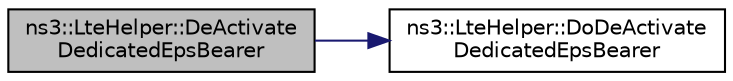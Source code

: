 digraph "ns3::LteHelper::DeActivateDedicatedEpsBearer"
{
 // LATEX_PDF_SIZE
  edge [fontname="Helvetica",fontsize="10",labelfontname="Helvetica",labelfontsize="10"];
  node [fontname="Helvetica",fontsize="10",shape=record];
  rankdir="LR";
  Node1 [label="ns3::LteHelper::DeActivate\lDedicatedEpsBearer",height=0.2,width=0.4,color="black", fillcolor="grey75", style="filled", fontcolor="black",tooltip="Manually trigger dedicated bearer de-activation at specific simulation time."];
  Node1 -> Node2 [color="midnightblue",fontsize="10",style="solid",fontname="Helvetica"];
  Node2 [label="ns3::LteHelper::DoDeActivate\lDedicatedEpsBearer",height=0.2,width=0.4,color="black", fillcolor="white", style="filled",URL="$classns3_1_1_lte_helper.html#a37191ff2588990d2fc56466ba8a081e9",tooltip="The actual function to trigger a manual bearer de-activation."];
}
